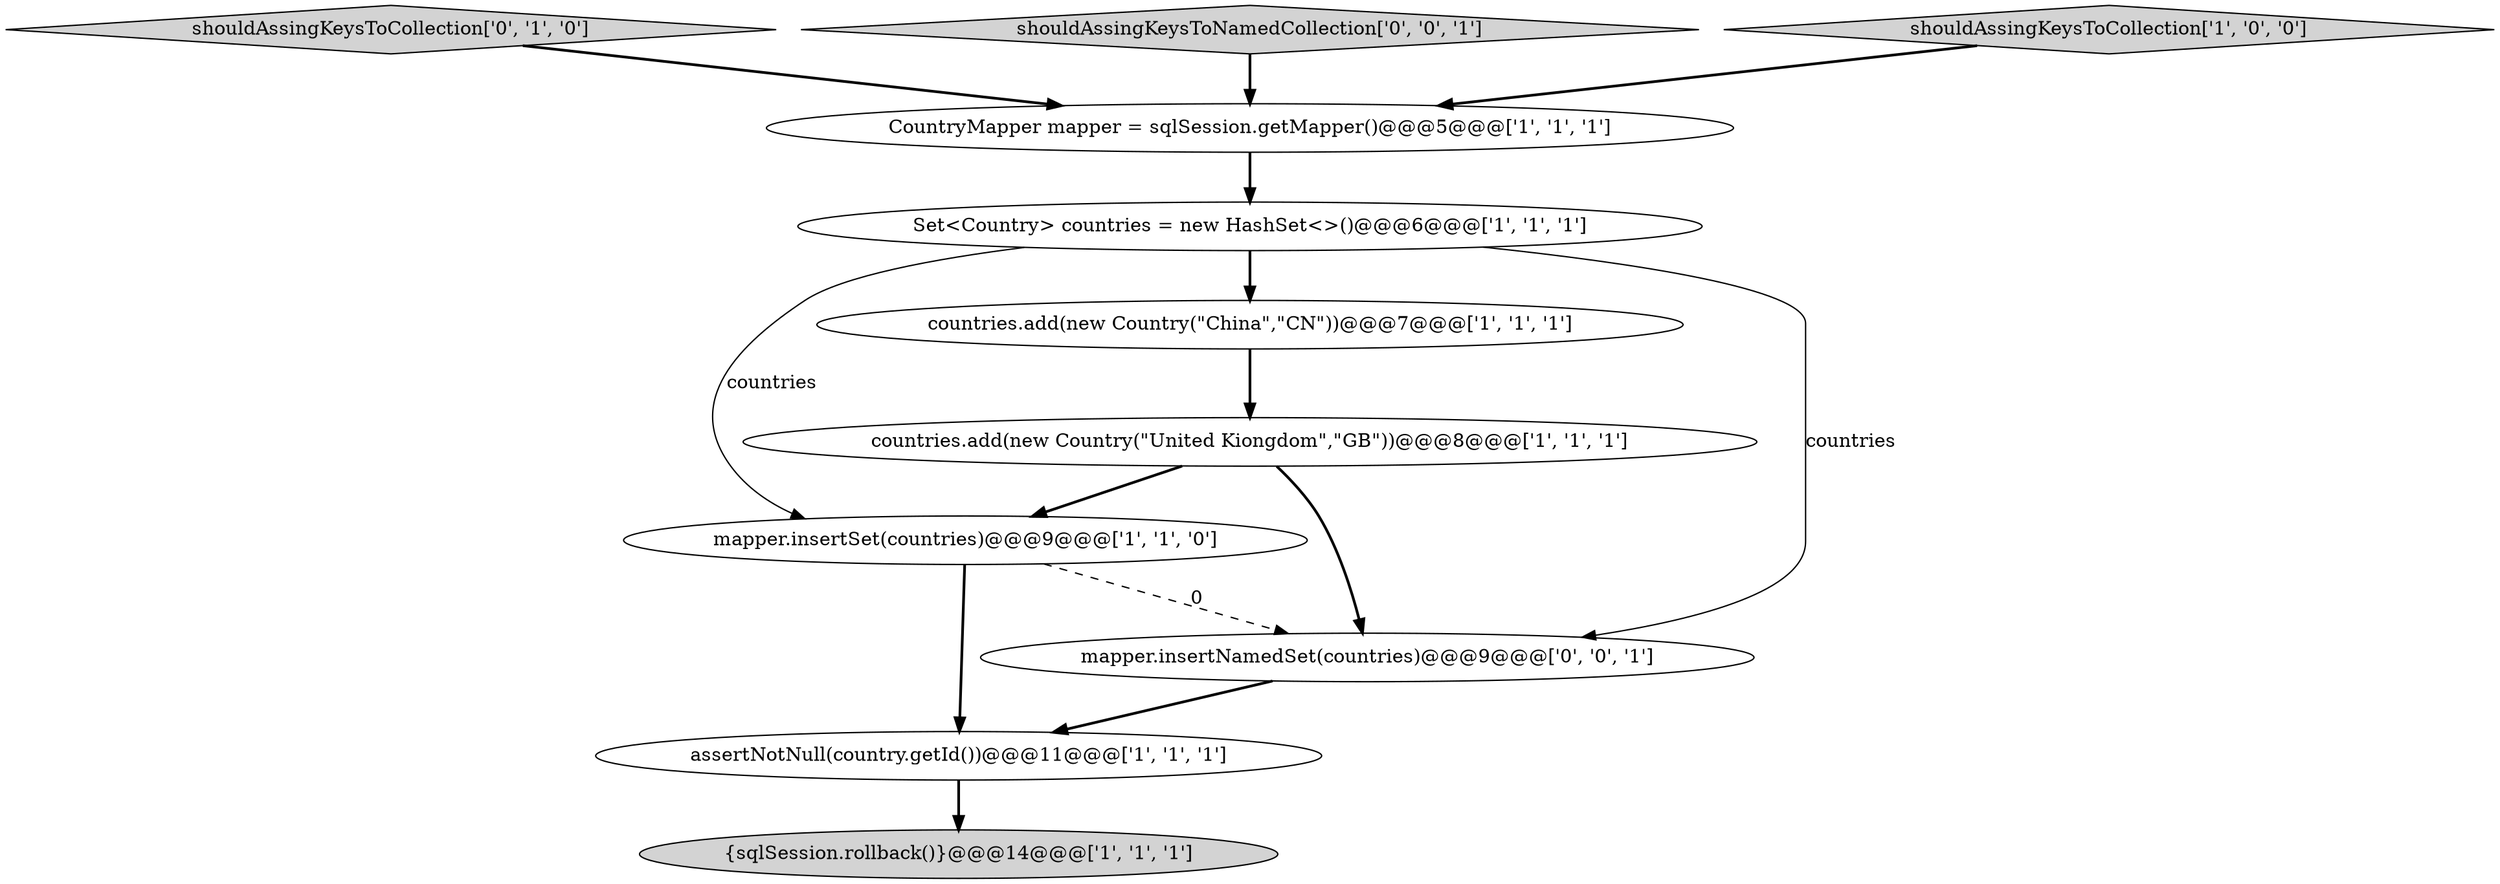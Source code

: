 digraph {
8 [style = filled, label = "shouldAssingKeysToCollection['0', '1', '0']", fillcolor = lightgray, shape = diamond image = "AAA0AAABBB2BBB"];
9 [style = filled, label = "shouldAssingKeysToNamedCollection['0', '0', '1']", fillcolor = lightgray, shape = diamond image = "AAA0AAABBB3BBB"];
1 [style = filled, label = "Set<Country> countries = new HashSet<>()@@@6@@@['1', '1', '1']", fillcolor = white, shape = ellipse image = "AAA0AAABBB1BBB"];
7 [style = filled, label = "{sqlSession.rollback()}@@@14@@@['1', '1', '1']", fillcolor = lightgray, shape = ellipse image = "AAA0AAABBB1BBB"];
5 [style = filled, label = "shouldAssingKeysToCollection['1', '0', '0']", fillcolor = lightgray, shape = diamond image = "AAA0AAABBB1BBB"];
3 [style = filled, label = "mapper.insertSet(countries)@@@9@@@['1', '1', '0']", fillcolor = white, shape = ellipse image = "AAA0AAABBB1BBB"];
6 [style = filled, label = "countries.add(new Country(\"China\",\"CN\"))@@@7@@@['1', '1', '1']", fillcolor = white, shape = ellipse image = "AAA0AAABBB1BBB"];
10 [style = filled, label = "mapper.insertNamedSet(countries)@@@9@@@['0', '0', '1']", fillcolor = white, shape = ellipse image = "AAA0AAABBB3BBB"];
0 [style = filled, label = "assertNotNull(country.getId())@@@11@@@['1', '1', '1']", fillcolor = white, shape = ellipse image = "AAA0AAABBB1BBB"];
2 [style = filled, label = "countries.add(new Country(\"United Kiongdom\",\"GB\"))@@@8@@@['1', '1', '1']", fillcolor = white, shape = ellipse image = "AAA0AAABBB1BBB"];
4 [style = filled, label = "CountryMapper mapper = sqlSession.getMapper()@@@5@@@['1', '1', '1']", fillcolor = white, shape = ellipse image = "AAA0AAABBB1BBB"];
10->0 [style = bold, label=""];
4->1 [style = bold, label=""];
5->4 [style = bold, label=""];
1->6 [style = bold, label=""];
3->10 [style = dashed, label="0"];
8->4 [style = bold, label=""];
9->4 [style = bold, label=""];
1->3 [style = solid, label="countries"];
2->10 [style = bold, label=""];
3->0 [style = bold, label=""];
2->3 [style = bold, label=""];
1->10 [style = solid, label="countries"];
0->7 [style = bold, label=""];
6->2 [style = bold, label=""];
}
